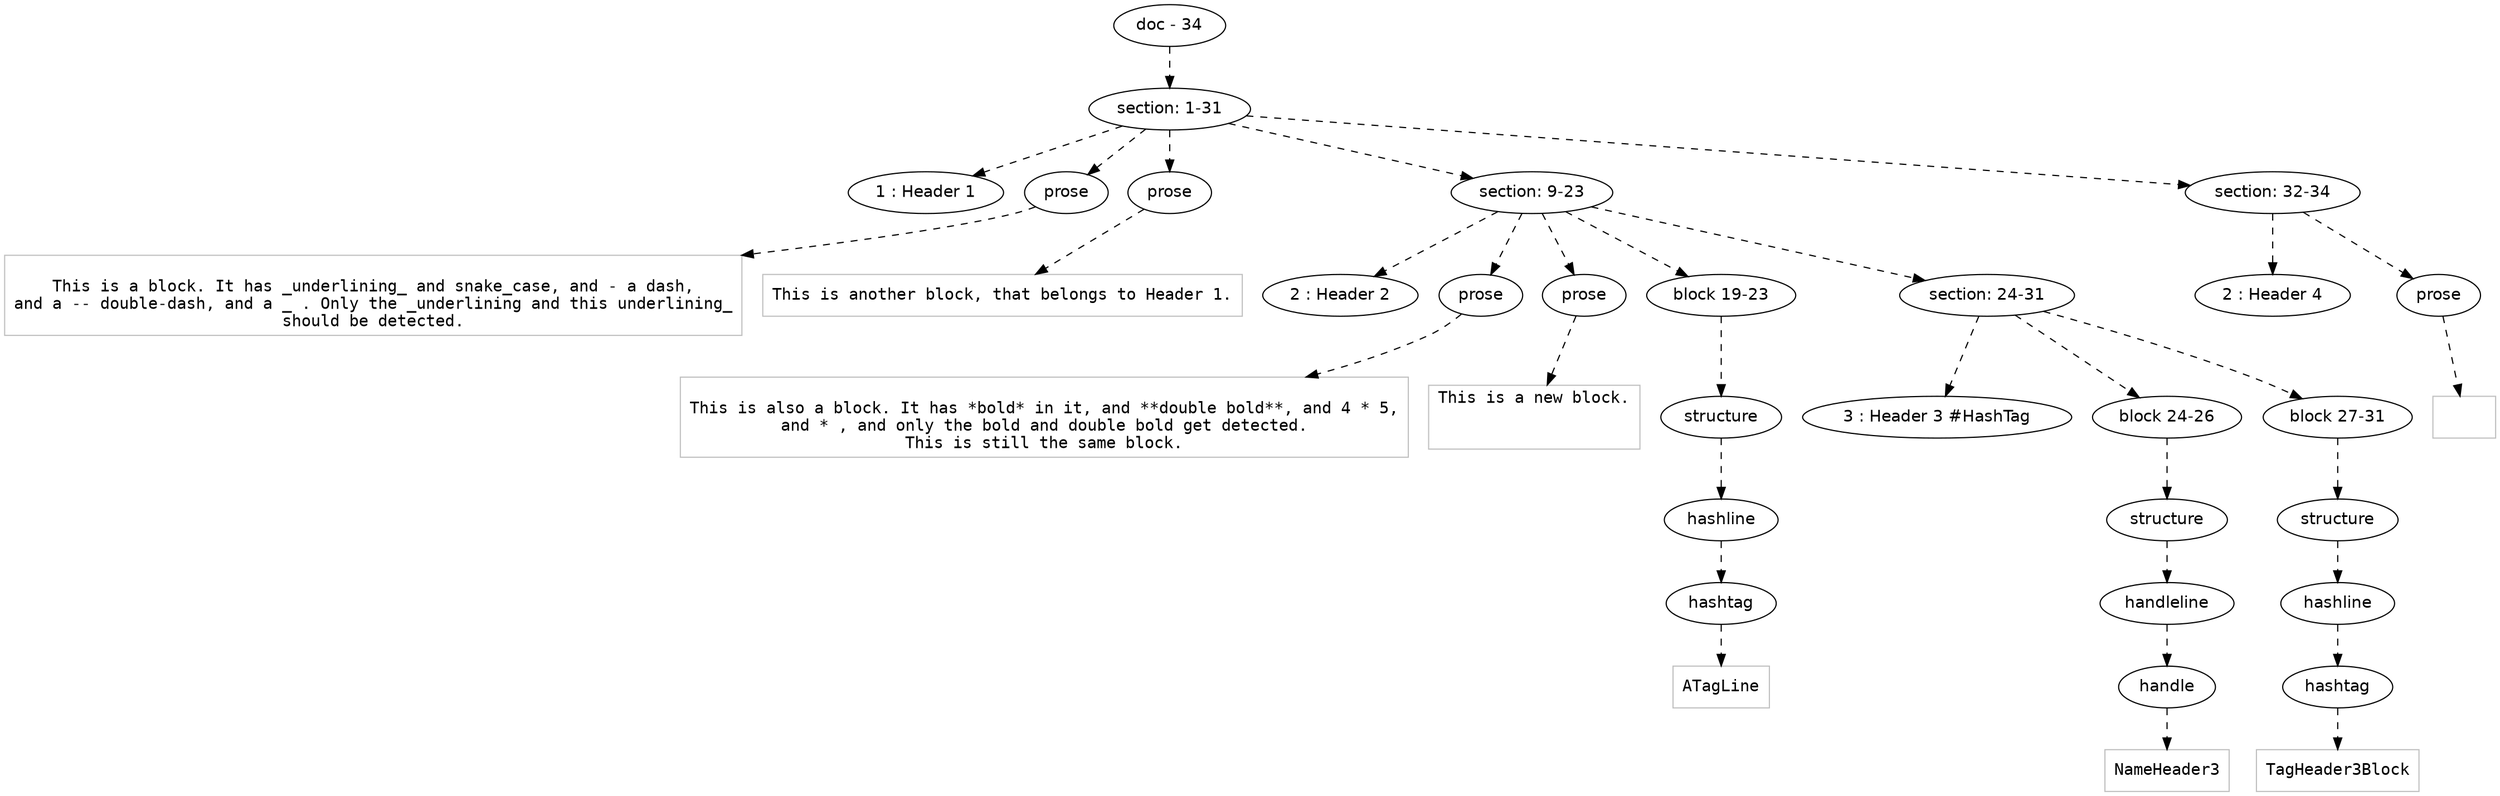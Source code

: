 digraph hierarchy {

node [fontname=Helvetica]
edge [style=dashed]

doc_0 [label="doc - 34"]


doc_0 -> { section_1}
{rank=same; section_1}

section_1 [label="section: 1-31"]


section_1 -> { header_2 prose_3 prose_4 section_5 section_6}
{rank=same; header_2 prose_3 prose_4 section_5 section_6}

header_2 [label="1 : Header 1"]

prose_3 [label="prose"]

prose_4 [label="prose"]

section_5 [label="section: 9-23"]

section_6 [label="section: 32-34"]


prose_3 -> leaf_7
leaf_7  [color=Gray,shape=rectangle,fontname=Inconsolata,label="
This is a block. It has _underlining_ and snake_case, and - a dash,
and a -- double-dash, and a _ . Only the _underlining and this underlining_
should be detected.
"]
prose_4 -> leaf_8
leaf_8  [color=Gray,shape=rectangle,fontname=Inconsolata,label="This is another block, that belongs to Header 1.
"]
section_5 -> { header_9 prose_10 prose_11 block_12 section_13}
{rank=same; header_9 prose_10 prose_11 block_12 section_13}

header_9 [label="2 : Header 2"]

prose_10 [label="prose"]

prose_11 [label="prose"]

block_12 [label="block 19-23"]

section_13 [label="section: 24-31"]


prose_10 -> leaf_14
leaf_14  [color=Gray,shape=rectangle,fontname=Inconsolata,label="
This is also a block. It has *bold* in it, and **double bold**, and 4 * 5,
and * , and only the bold and double bold get detected.
This is still the same block.
"]
prose_11 -> leaf_15
leaf_15  [color=Gray,shape=rectangle,fontname=Inconsolata,label="This is a new block.


"]
block_12 -> { structure_16}
{rank=same; structure_16}

structure_16 [label="structure"]


structure_16 -> { hashline_17}
{rank=same; hashline_17}

hashline_17 [label="hashline"]


hashline_17 -> { hashtag_18}
{rank=same; hashtag_18}

hashtag_18 [label="hashtag"]


hashtag_18 -> leaf_19
leaf_19  [color=Gray,shape=rectangle,fontname=Inconsolata,label="ATagLine"]
section_13 -> { header_20 block_21 block_22}
{rank=same; header_20 block_21 block_22}

header_20 [label="3 : Header 3 #HashTag"]

block_21 [label="block 24-26"]

block_22 [label="block 27-31"]


block_21 -> { structure_23}
{rank=same; structure_23}

structure_23 [label="structure"]


structure_23 -> { handleline_24}
{rank=same; handleline_24}

handleline_24 [label="handleline"]


handleline_24 -> { handle_25}
{rank=same; handle_25}

handle_25 [label="handle"]


handle_25 -> leaf_26
leaf_26  [color=Gray,shape=rectangle,fontname=Inconsolata,label="NameHeader3"]
block_22 -> { structure_27}
{rank=same; structure_27}

structure_27 [label="structure"]


structure_27 -> { hashline_28}
{rank=same; hashline_28}

hashline_28 [label="hashline"]


hashline_28 -> { hashtag_29}
{rank=same; hashtag_29}

hashtag_29 [label="hashtag"]


hashtag_29 -> leaf_30
leaf_30  [color=Gray,shape=rectangle,fontname=Inconsolata,label="TagHeader3Block"]
section_6 -> { header_31 prose_32}
{rank=same; header_31 prose_32}

header_31 [label="2 : Header 4"]

prose_32 [label="prose"]


prose_32 -> leaf_33
leaf_33  [color=Gray,shape=rectangle,fontname=Inconsolata,label="
"]

}

